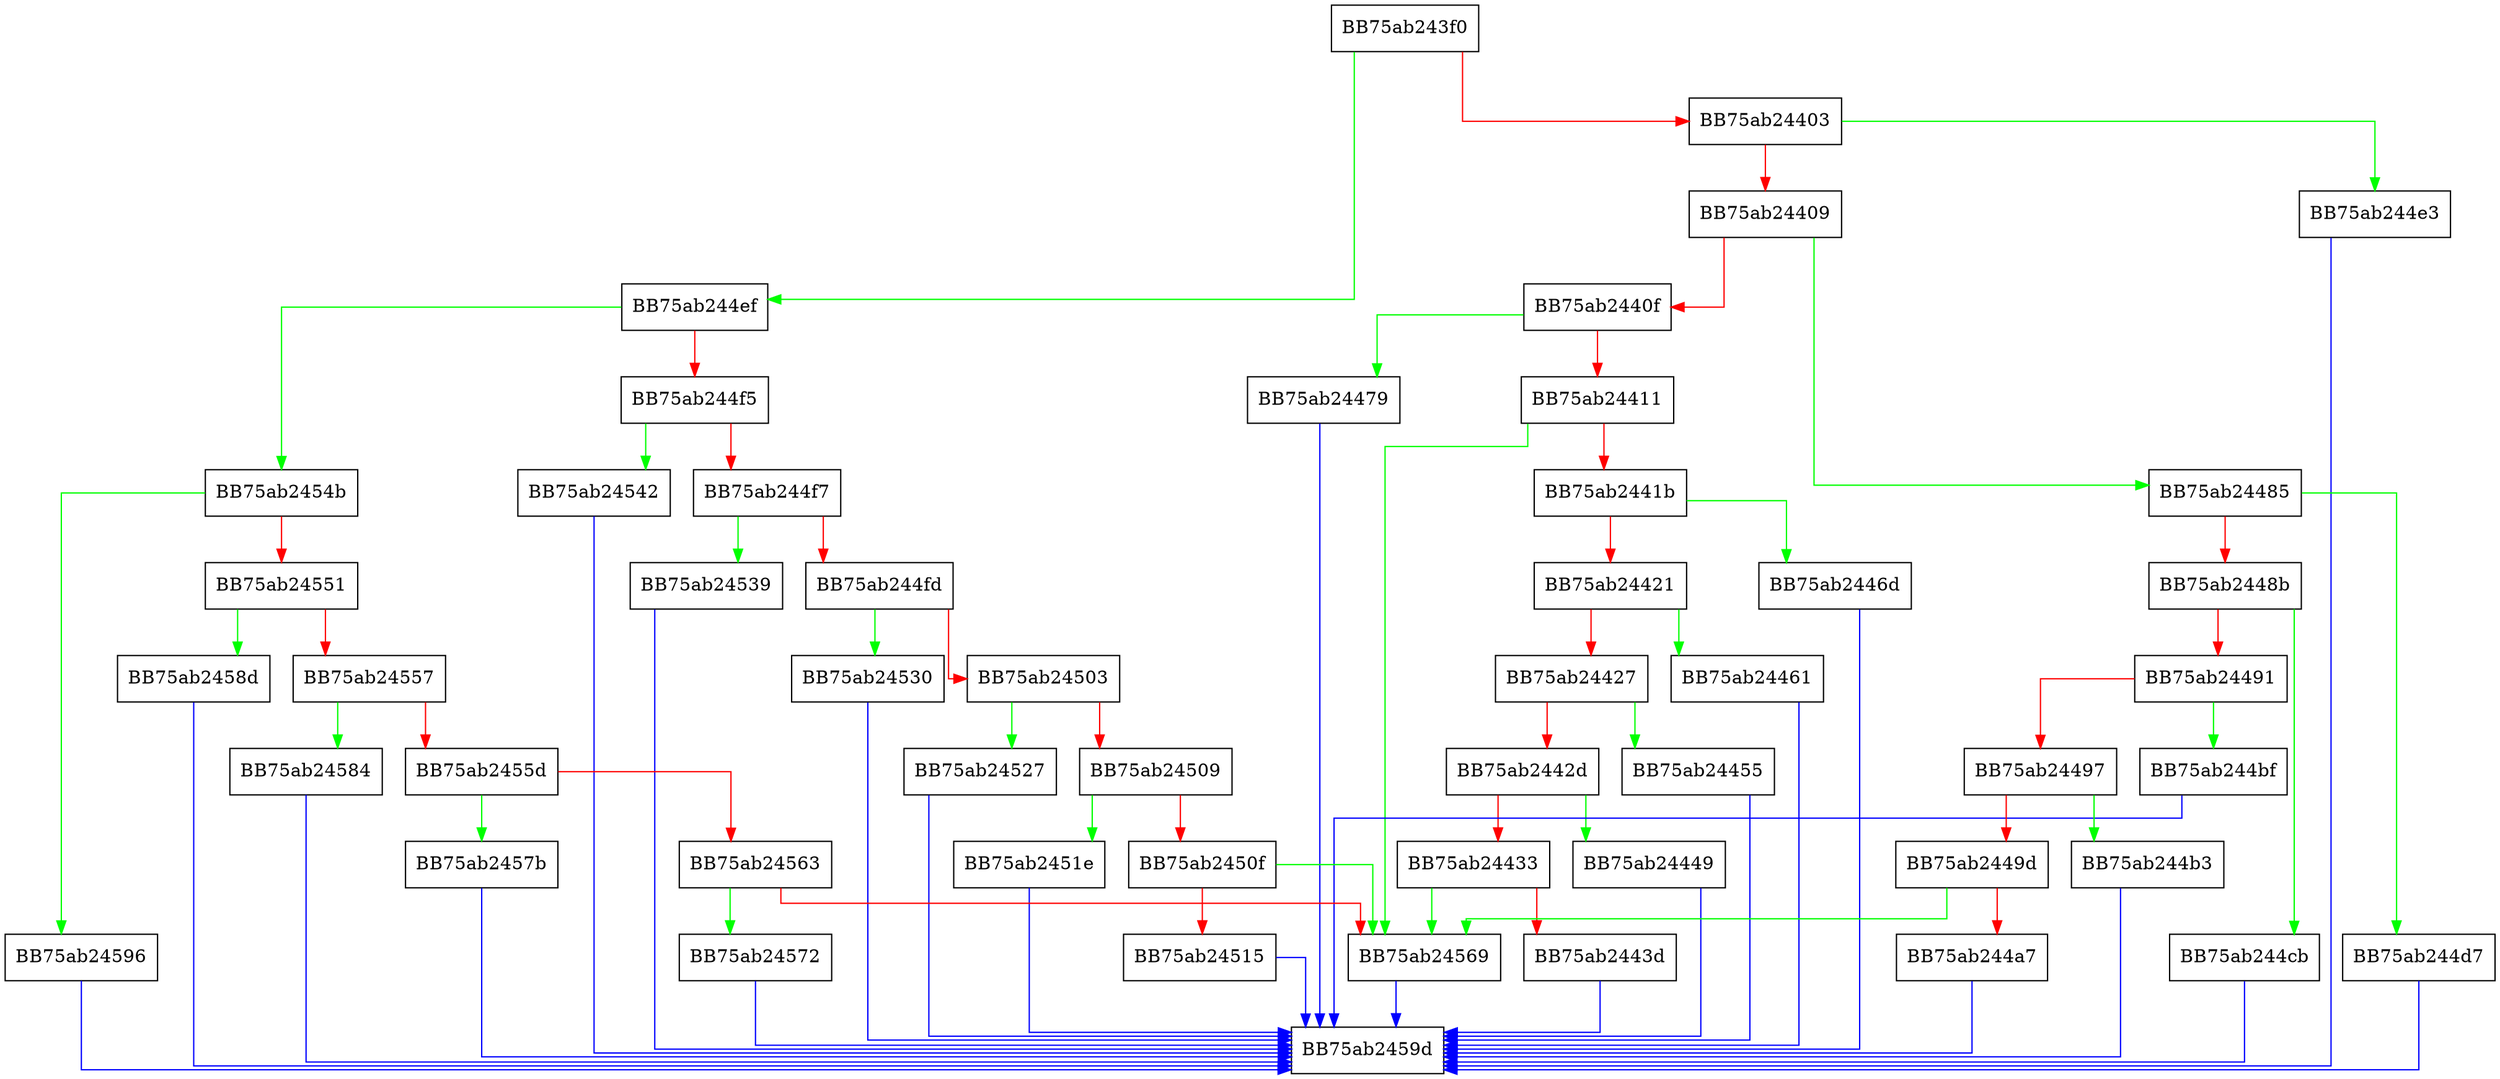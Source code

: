 digraph message {
  node [shape="box"];
  graph [splines=ortho];
  BB75ab243f0 -> BB75ab244ef [color="green"];
  BB75ab243f0 -> BB75ab24403 [color="red"];
  BB75ab24403 -> BB75ab244e3 [color="green"];
  BB75ab24403 -> BB75ab24409 [color="red"];
  BB75ab24409 -> BB75ab24485 [color="green"];
  BB75ab24409 -> BB75ab2440f [color="red"];
  BB75ab2440f -> BB75ab24479 [color="green"];
  BB75ab2440f -> BB75ab24411 [color="red"];
  BB75ab24411 -> BB75ab24569 [color="green"];
  BB75ab24411 -> BB75ab2441b [color="red"];
  BB75ab2441b -> BB75ab2446d [color="green"];
  BB75ab2441b -> BB75ab24421 [color="red"];
  BB75ab24421 -> BB75ab24461 [color="green"];
  BB75ab24421 -> BB75ab24427 [color="red"];
  BB75ab24427 -> BB75ab24455 [color="green"];
  BB75ab24427 -> BB75ab2442d [color="red"];
  BB75ab2442d -> BB75ab24449 [color="green"];
  BB75ab2442d -> BB75ab24433 [color="red"];
  BB75ab24433 -> BB75ab24569 [color="green"];
  BB75ab24433 -> BB75ab2443d [color="red"];
  BB75ab2443d -> BB75ab2459d [color="blue"];
  BB75ab24449 -> BB75ab2459d [color="blue"];
  BB75ab24455 -> BB75ab2459d [color="blue"];
  BB75ab24461 -> BB75ab2459d [color="blue"];
  BB75ab2446d -> BB75ab2459d [color="blue"];
  BB75ab24479 -> BB75ab2459d [color="blue"];
  BB75ab24485 -> BB75ab244d7 [color="green"];
  BB75ab24485 -> BB75ab2448b [color="red"];
  BB75ab2448b -> BB75ab244cb [color="green"];
  BB75ab2448b -> BB75ab24491 [color="red"];
  BB75ab24491 -> BB75ab244bf [color="green"];
  BB75ab24491 -> BB75ab24497 [color="red"];
  BB75ab24497 -> BB75ab244b3 [color="green"];
  BB75ab24497 -> BB75ab2449d [color="red"];
  BB75ab2449d -> BB75ab24569 [color="green"];
  BB75ab2449d -> BB75ab244a7 [color="red"];
  BB75ab244a7 -> BB75ab2459d [color="blue"];
  BB75ab244b3 -> BB75ab2459d [color="blue"];
  BB75ab244bf -> BB75ab2459d [color="blue"];
  BB75ab244cb -> BB75ab2459d [color="blue"];
  BB75ab244d7 -> BB75ab2459d [color="blue"];
  BB75ab244e3 -> BB75ab2459d [color="blue"];
  BB75ab244ef -> BB75ab2454b [color="green"];
  BB75ab244ef -> BB75ab244f5 [color="red"];
  BB75ab244f5 -> BB75ab24542 [color="green"];
  BB75ab244f5 -> BB75ab244f7 [color="red"];
  BB75ab244f7 -> BB75ab24539 [color="green"];
  BB75ab244f7 -> BB75ab244fd [color="red"];
  BB75ab244fd -> BB75ab24530 [color="green"];
  BB75ab244fd -> BB75ab24503 [color="red"];
  BB75ab24503 -> BB75ab24527 [color="green"];
  BB75ab24503 -> BB75ab24509 [color="red"];
  BB75ab24509 -> BB75ab2451e [color="green"];
  BB75ab24509 -> BB75ab2450f [color="red"];
  BB75ab2450f -> BB75ab24569 [color="green"];
  BB75ab2450f -> BB75ab24515 [color="red"];
  BB75ab24515 -> BB75ab2459d [color="blue"];
  BB75ab2451e -> BB75ab2459d [color="blue"];
  BB75ab24527 -> BB75ab2459d [color="blue"];
  BB75ab24530 -> BB75ab2459d [color="blue"];
  BB75ab24539 -> BB75ab2459d [color="blue"];
  BB75ab24542 -> BB75ab2459d [color="blue"];
  BB75ab2454b -> BB75ab24596 [color="green"];
  BB75ab2454b -> BB75ab24551 [color="red"];
  BB75ab24551 -> BB75ab2458d [color="green"];
  BB75ab24551 -> BB75ab24557 [color="red"];
  BB75ab24557 -> BB75ab24584 [color="green"];
  BB75ab24557 -> BB75ab2455d [color="red"];
  BB75ab2455d -> BB75ab2457b [color="green"];
  BB75ab2455d -> BB75ab24563 [color="red"];
  BB75ab24563 -> BB75ab24572 [color="green"];
  BB75ab24563 -> BB75ab24569 [color="red"];
  BB75ab24569 -> BB75ab2459d [color="blue"];
  BB75ab24572 -> BB75ab2459d [color="blue"];
  BB75ab2457b -> BB75ab2459d [color="blue"];
  BB75ab24584 -> BB75ab2459d [color="blue"];
  BB75ab2458d -> BB75ab2459d [color="blue"];
  BB75ab24596 -> BB75ab2459d [color="blue"];
}